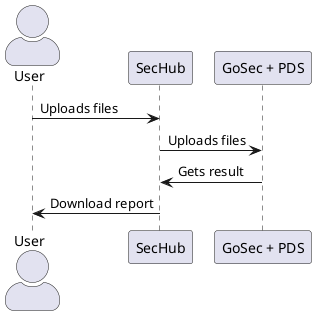 @startuml
skinparam actorStyle awesome
actor User
participant SecHub
participant "GoSec + PDS" as gosec

User -> SecHub : Uploads files
SecHub -> gosec : Uploads files
gosec -> SecHub : Gets result
SecHub -> User : Download report
@enduml
